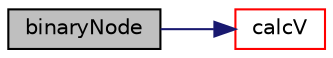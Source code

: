 digraph "binaryNode"
{
  bgcolor="transparent";
  edge [fontname="Helvetica",fontsize="10",labelfontname="Helvetica",labelfontsize="10"];
  node [fontname="Helvetica",fontsize="10",shape=record];
  rankdir="LR";
  Node6 [label="binaryNode",height=0.2,width=0.4,color="black", fillcolor="grey75", style="filled", fontcolor="black"];
  Node6 -> Node7 [color="midnightblue",fontsize="10",style="solid",fontname="Helvetica"];
  Node7 [label="calcV",height=0.2,width=0.4,color="red",URL="$a31117.html#aad53a71e03250bf96a88645614cdca4e",tooltip="Compute vector v: "];
}

